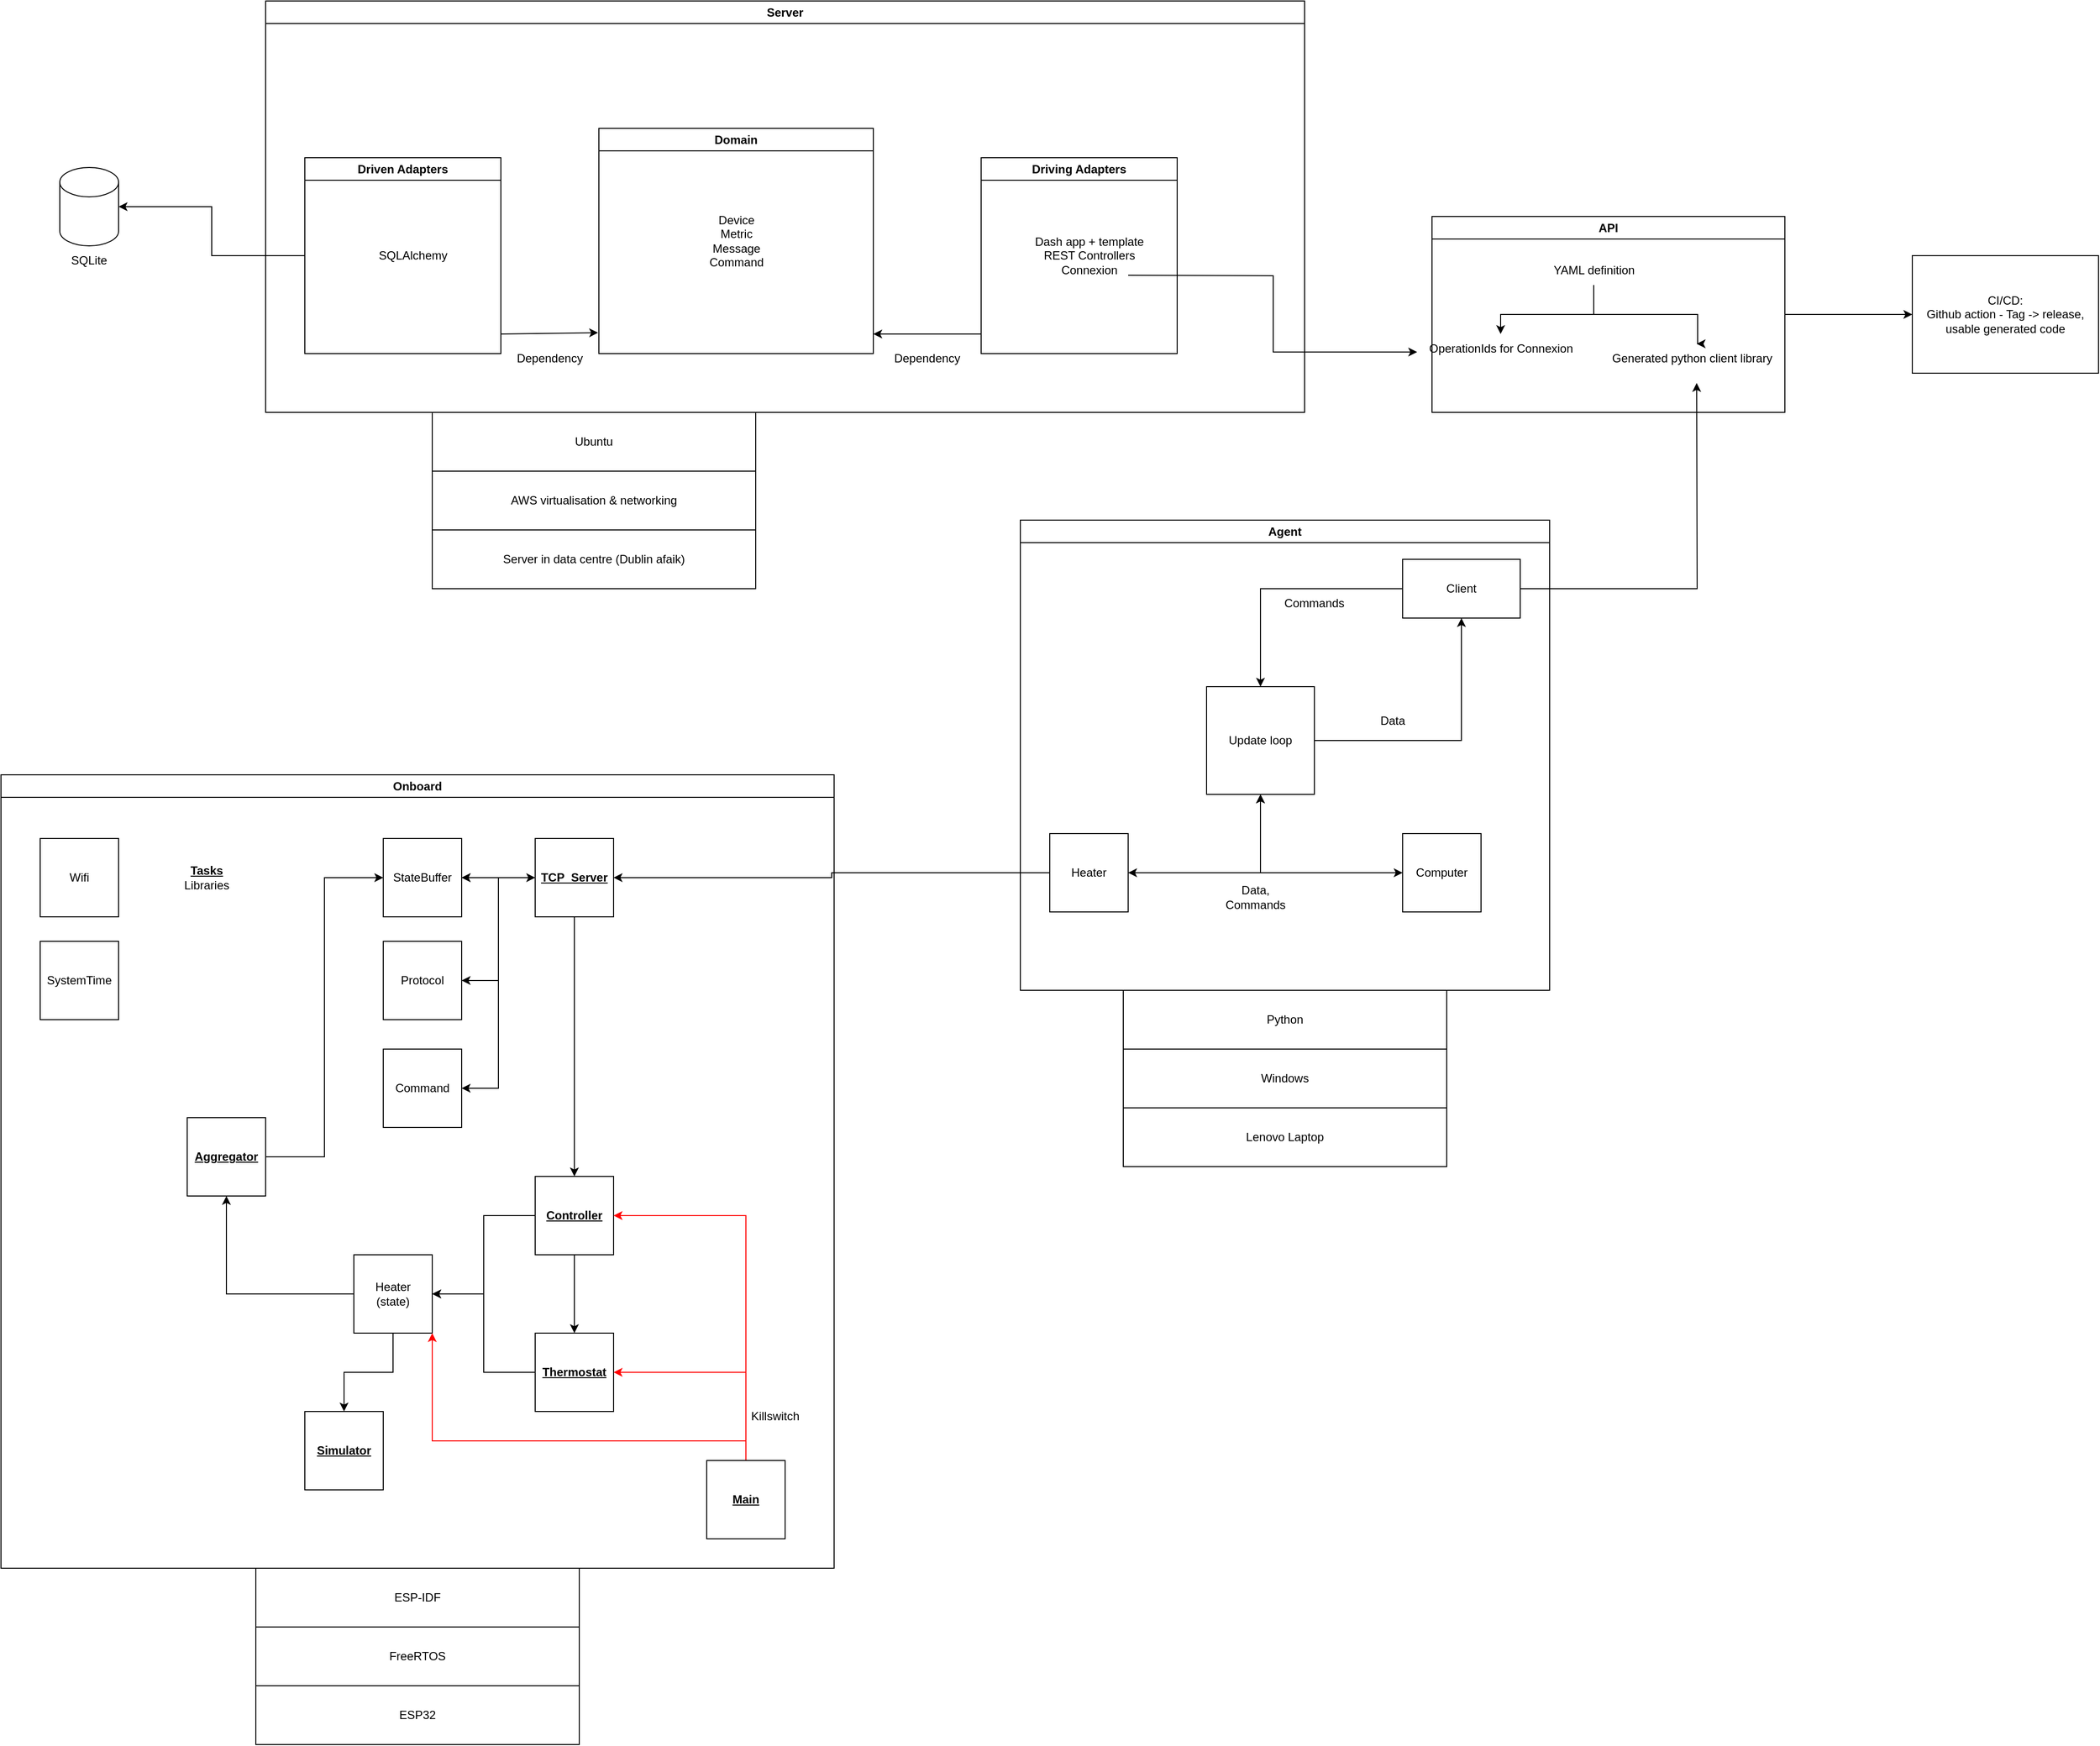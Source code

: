 <mxfile version="24.8.6">
  <diagram name="Page-1" id="ZYCsGdM-G6zj-6ONgc5r">
    <mxGraphModel dx="5150" dy="1767" grid="1" gridSize="10" guides="1" tooltips="1" connect="1" arrows="1" fold="1" page="1" pageScale="1" pageWidth="850" pageHeight="1100" math="0" shadow="0">
      <root>
        <mxCell id="0" />
        <mxCell id="1" parent="0" />
        <mxCell id="SbpHxmQpAISH4jzBrHbH-1" value="Server" style="swimlane;whiteSpace=wrap;html=1;startSize=23;" vertex="1" parent="1">
          <mxGeometry x="-220" y="220" width="1060" height="420" as="geometry" />
        </mxCell>
        <mxCell id="SbpHxmQpAISH4jzBrHbH-3" value="Driving Adapters" style="swimlane;whiteSpace=wrap;html=1;" vertex="1" parent="SbpHxmQpAISH4jzBrHbH-1">
          <mxGeometry x="730" y="160" width="200" height="200" as="geometry" />
        </mxCell>
        <mxCell id="SbpHxmQpAISH4jzBrHbH-4" value="Dash app + template&lt;div&gt;REST Controllers&lt;/div&gt;&lt;div&gt;Connexion&lt;/div&gt;" style="text;html=1;align=center;verticalAlign=middle;resizable=0;points=[];autosize=1;strokeColor=none;fillColor=none;" vertex="1" parent="SbpHxmQpAISH4jzBrHbH-3">
          <mxGeometry x="45" y="70" width="130" height="60" as="geometry" />
        </mxCell>
        <mxCell id="SbpHxmQpAISH4jzBrHbH-5" value="Driven Adapters" style="swimlane;whiteSpace=wrap;html=1;" vertex="1" parent="SbpHxmQpAISH4jzBrHbH-1">
          <mxGeometry x="40" y="160" width="200" height="200" as="geometry" />
        </mxCell>
        <mxCell id="SbpHxmQpAISH4jzBrHbH-6" value="SQLAlchemy" style="text;html=1;align=center;verticalAlign=middle;resizable=0;points=[];autosize=1;strokeColor=none;fillColor=none;" vertex="1" parent="SbpHxmQpAISH4jzBrHbH-5">
          <mxGeometry x="65" y="85" width="90" height="30" as="geometry" />
        </mxCell>
        <mxCell id="SbpHxmQpAISH4jzBrHbH-9" value="" style="endArrow=classic;html=1;rounded=0;entryX=1;entryY=0.818;entryDx=0;entryDy=0;entryPerimeter=0;" edge="1" parent="SbpHxmQpAISH4jzBrHbH-1">
          <mxGeometry width="50" height="50" relative="1" as="geometry">
            <mxPoint x="730" y="340" as="sourcePoint" />
            <mxPoint x="620" y="339.96" as="targetPoint" />
          </mxGeometry>
        </mxCell>
        <mxCell id="SbpHxmQpAISH4jzBrHbH-11" value="Dependency" style="text;html=1;align=center;verticalAlign=middle;whiteSpace=wrap;rounded=0;" vertex="1" parent="SbpHxmQpAISH4jzBrHbH-1">
          <mxGeometry x="260" y="350" width="60" height="30" as="geometry" />
        </mxCell>
        <mxCell id="SbpHxmQpAISH4jzBrHbH-12" value="Dependency" style="text;html=1;align=center;verticalAlign=middle;whiteSpace=wrap;rounded=0;" vertex="1" parent="SbpHxmQpAISH4jzBrHbH-1">
          <mxGeometry x="645" y="350" width="60" height="30" as="geometry" />
        </mxCell>
        <mxCell id="SbpHxmQpAISH4jzBrHbH-90" value="Domain" style="swimlane;whiteSpace=wrap;html=1;" vertex="1" parent="SbpHxmQpAISH4jzBrHbH-1">
          <mxGeometry x="340" y="130" width="280" height="230" as="geometry" />
        </mxCell>
        <mxCell id="SbpHxmQpAISH4jzBrHbH-91" value="Device&lt;div&gt;Metric&lt;/div&gt;&lt;div&gt;Message&lt;/div&gt;&lt;div&gt;Command&lt;/div&gt;" style="text;html=1;align=center;verticalAlign=middle;resizable=0;points=[];autosize=1;strokeColor=none;fillColor=none;" vertex="1" parent="SbpHxmQpAISH4jzBrHbH-90">
          <mxGeometry x="100" y="80" width="80" height="70" as="geometry" />
        </mxCell>
        <mxCell id="SbpHxmQpAISH4jzBrHbH-8" value="" style="endArrow=classic;html=1;rounded=0;entryX=-0.003;entryY=0.812;entryDx=0;entryDy=0;entryPerimeter=0;" edge="1" parent="1">
          <mxGeometry width="50" height="50" relative="1" as="geometry">
            <mxPoint x="20" y="560" as="sourcePoint" />
            <mxPoint x="119.16" y="558.64" as="targetPoint" />
          </mxGeometry>
        </mxCell>
        <mxCell id="SbpHxmQpAISH4jzBrHbH-89" style="edgeStyle=orthogonalEdgeStyle;rounded=0;orthogonalLoop=1;jettySize=auto;html=1;entryX=0;entryY=0.5;entryDx=0;entryDy=0;" edge="1" parent="1" source="SbpHxmQpAISH4jzBrHbH-13" target="SbpHxmQpAISH4jzBrHbH-88">
          <mxGeometry relative="1" as="geometry" />
        </mxCell>
        <mxCell id="SbpHxmQpAISH4jzBrHbH-13" value="API" style="swimlane;whiteSpace=wrap;html=1;" vertex="1" parent="1">
          <mxGeometry x="970" y="440" width="360" height="200" as="geometry" />
        </mxCell>
        <mxCell id="SbpHxmQpAISH4jzBrHbH-16" value="" style="edgeStyle=orthogonalEdgeStyle;rounded=0;orthogonalLoop=1;jettySize=auto;html=1;" edge="1" parent="SbpHxmQpAISH4jzBrHbH-13" source="SbpHxmQpAISH4jzBrHbH-14" target="SbpHxmQpAISH4jzBrHbH-15">
          <mxGeometry relative="1" as="geometry">
            <Array as="points">
              <mxPoint x="165" y="100" />
              <mxPoint x="70" y="100" />
            </Array>
          </mxGeometry>
        </mxCell>
        <mxCell id="SbpHxmQpAISH4jzBrHbH-18" value="" style="edgeStyle=orthogonalEdgeStyle;rounded=0;orthogonalLoop=1;jettySize=auto;html=1;" edge="1" parent="SbpHxmQpAISH4jzBrHbH-13" source="SbpHxmQpAISH4jzBrHbH-14">
          <mxGeometry relative="1" as="geometry">
            <mxPoint x="270" y="130" as="targetPoint" />
            <Array as="points">
              <mxPoint x="165" y="100" />
              <mxPoint x="271" y="100" />
              <mxPoint x="271" y="130" />
            </Array>
          </mxGeometry>
        </mxCell>
        <mxCell id="SbpHxmQpAISH4jzBrHbH-14" value="YAML definition" style="text;html=1;align=center;verticalAlign=middle;resizable=0;points=[];autosize=1;strokeColor=none;fillColor=none;" vertex="1" parent="SbpHxmQpAISH4jzBrHbH-13">
          <mxGeometry x="110" y="40" width="110" height="30" as="geometry" />
        </mxCell>
        <mxCell id="SbpHxmQpAISH4jzBrHbH-15" value="OperationIds for Connexion" style="text;html=1;align=center;verticalAlign=middle;resizable=0;points=[];autosize=1;strokeColor=none;fillColor=none;" vertex="1" parent="SbpHxmQpAISH4jzBrHbH-13">
          <mxGeometry x="-15" y="120" width="170" height="30" as="geometry" />
        </mxCell>
        <mxCell id="SbpHxmQpAISH4jzBrHbH-19" value="Generated python client library" style="text;html=1;align=center;verticalAlign=middle;resizable=0;points=[];autosize=1;strokeColor=none;fillColor=none;" vertex="1" parent="SbpHxmQpAISH4jzBrHbH-13">
          <mxGeometry x="170" y="130" width="190" height="30" as="geometry" />
        </mxCell>
        <mxCell id="SbpHxmQpAISH4jzBrHbH-17" style="edgeStyle=orthogonalEdgeStyle;rounded=0;orthogonalLoop=1;jettySize=auto;html=1;entryX=-0.001;entryY=0.614;entryDx=0;entryDy=0;entryPerimeter=0;" edge="1" parent="1" target="SbpHxmQpAISH4jzBrHbH-15">
          <mxGeometry relative="1" as="geometry">
            <mxPoint x="660" y="500" as="sourcePoint" />
          </mxGeometry>
        </mxCell>
        <mxCell id="SbpHxmQpAISH4jzBrHbH-21" value="" style="shape=cylinder3;whiteSpace=wrap;html=1;boundedLbl=1;backgroundOutline=1;size=15;" vertex="1" parent="1">
          <mxGeometry x="-430" y="390" width="60" height="80" as="geometry" />
        </mxCell>
        <mxCell id="SbpHxmQpAISH4jzBrHbH-22" value="SQLite" style="text;html=1;align=center;verticalAlign=middle;whiteSpace=wrap;rounded=0;" vertex="1" parent="1">
          <mxGeometry x="-430" y="470" width="60" height="30" as="geometry" />
        </mxCell>
        <mxCell id="SbpHxmQpAISH4jzBrHbH-23" style="edgeStyle=orthogonalEdgeStyle;rounded=0;orthogonalLoop=1;jettySize=auto;html=1;entryX=1;entryY=0.5;entryDx=0;entryDy=0;entryPerimeter=0;" edge="1" parent="1" source="SbpHxmQpAISH4jzBrHbH-5" target="SbpHxmQpAISH4jzBrHbH-21">
          <mxGeometry relative="1" as="geometry" />
        </mxCell>
        <mxCell id="SbpHxmQpAISH4jzBrHbH-24" value="Agent" style="swimlane;whiteSpace=wrap;html=1;" vertex="1" parent="1">
          <mxGeometry x="550" y="750" width="540" height="480" as="geometry" />
        </mxCell>
        <mxCell id="SbpHxmQpAISH4jzBrHbH-27" style="edgeStyle=orthogonalEdgeStyle;rounded=0;orthogonalLoop=1;jettySize=auto;html=1;" edge="1" parent="SbpHxmQpAISH4jzBrHbH-24" source="SbpHxmQpAISH4jzBrHbH-26">
          <mxGeometry relative="1" as="geometry">
            <mxPoint x="690" y="-140" as="targetPoint" />
          </mxGeometry>
        </mxCell>
        <mxCell id="SbpHxmQpAISH4jzBrHbH-31" style="edgeStyle=orthogonalEdgeStyle;rounded=0;orthogonalLoop=1;jettySize=auto;html=1;entryX=0.5;entryY=0;entryDx=0;entryDy=0;" edge="1" parent="SbpHxmQpAISH4jzBrHbH-24" source="SbpHxmQpAISH4jzBrHbH-26" target="SbpHxmQpAISH4jzBrHbH-28">
          <mxGeometry relative="1" as="geometry" />
        </mxCell>
        <mxCell id="SbpHxmQpAISH4jzBrHbH-26" value="Client" style="rounded=0;whiteSpace=wrap;html=1;" vertex="1" parent="SbpHxmQpAISH4jzBrHbH-24">
          <mxGeometry x="390" y="40" width="120" height="60" as="geometry" />
        </mxCell>
        <mxCell id="SbpHxmQpAISH4jzBrHbH-29" style="edgeStyle=orthogonalEdgeStyle;rounded=0;orthogonalLoop=1;jettySize=auto;html=1;entryX=0.5;entryY=1;entryDx=0;entryDy=0;" edge="1" parent="SbpHxmQpAISH4jzBrHbH-24" source="SbpHxmQpAISH4jzBrHbH-28" target="SbpHxmQpAISH4jzBrHbH-26">
          <mxGeometry relative="1" as="geometry" />
        </mxCell>
        <mxCell id="SbpHxmQpAISH4jzBrHbH-36" style="edgeStyle=orthogonalEdgeStyle;rounded=0;orthogonalLoop=1;jettySize=auto;html=1;entryX=0;entryY=0.5;entryDx=0;entryDy=0;" edge="1" parent="SbpHxmQpAISH4jzBrHbH-24" source="SbpHxmQpAISH4jzBrHbH-28" target="SbpHxmQpAISH4jzBrHbH-35">
          <mxGeometry relative="1" as="geometry">
            <Array as="points">
              <mxPoint x="245" y="360" />
            </Array>
          </mxGeometry>
        </mxCell>
        <mxCell id="SbpHxmQpAISH4jzBrHbH-39" style="edgeStyle=orthogonalEdgeStyle;rounded=0;orthogonalLoop=1;jettySize=auto;html=1;entryX=1;entryY=0.5;entryDx=0;entryDy=0;" edge="1" parent="SbpHxmQpAISH4jzBrHbH-24" source="SbpHxmQpAISH4jzBrHbH-28" target="SbpHxmQpAISH4jzBrHbH-33">
          <mxGeometry relative="1" as="geometry">
            <Array as="points">
              <mxPoint x="245" y="360" />
            </Array>
          </mxGeometry>
        </mxCell>
        <mxCell id="SbpHxmQpAISH4jzBrHbH-28" value="Update loop" style="whiteSpace=wrap;html=1;aspect=fixed;" vertex="1" parent="SbpHxmQpAISH4jzBrHbH-24">
          <mxGeometry x="190" y="170" width="110" height="110" as="geometry" />
        </mxCell>
        <mxCell id="SbpHxmQpAISH4jzBrHbH-30" value="Data" style="text;html=1;align=center;verticalAlign=middle;whiteSpace=wrap;rounded=0;" vertex="1" parent="SbpHxmQpAISH4jzBrHbH-24">
          <mxGeometry x="350" y="190" width="60" height="30" as="geometry" />
        </mxCell>
        <mxCell id="SbpHxmQpAISH4jzBrHbH-32" value="Commands" style="text;html=1;align=center;verticalAlign=middle;whiteSpace=wrap;rounded=0;" vertex="1" parent="SbpHxmQpAISH4jzBrHbH-24">
          <mxGeometry x="270" y="70" width="60" height="30" as="geometry" />
        </mxCell>
        <mxCell id="SbpHxmQpAISH4jzBrHbH-38" style="edgeStyle=orthogonalEdgeStyle;rounded=0;orthogonalLoop=1;jettySize=auto;html=1;entryX=0.5;entryY=1;entryDx=0;entryDy=0;" edge="1" parent="SbpHxmQpAISH4jzBrHbH-24" source="SbpHxmQpAISH4jzBrHbH-33" target="SbpHxmQpAISH4jzBrHbH-28">
          <mxGeometry relative="1" as="geometry" />
        </mxCell>
        <mxCell id="SbpHxmQpAISH4jzBrHbH-33" value="Heater" style="whiteSpace=wrap;html=1;aspect=fixed;" vertex="1" parent="SbpHxmQpAISH4jzBrHbH-24">
          <mxGeometry x="30" y="320" width="80" height="80" as="geometry" />
        </mxCell>
        <mxCell id="SbpHxmQpAISH4jzBrHbH-37" style="edgeStyle=orthogonalEdgeStyle;rounded=0;orthogonalLoop=1;jettySize=auto;html=1;entryX=0.5;entryY=1;entryDx=0;entryDy=0;" edge="1" parent="SbpHxmQpAISH4jzBrHbH-24" source="SbpHxmQpAISH4jzBrHbH-35" target="SbpHxmQpAISH4jzBrHbH-28">
          <mxGeometry relative="1" as="geometry" />
        </mxCell>
        <mxCell id="SbpHxmQpAISH4jzBrHbH-35" value="Computer" style="whiteSpace=wrap;html=1;aspect=fixed;" vertex="1" parent="SbpHxmQpAISH4jzBrHbH-24">
          <mxGeometry x="390" y="320" width="80" height="80" as="geometry" />
        </mxCell>
        <mxCell id="SbpHxmQpAISH4jzBrHbH-40" value="Data, Commands" style="text;html=1;align=center;verticalAlign=middle;whiteSpace=wrap;rounded=0;" vertex="1" parent="SbpHxmQpAISH4jzBrHbH-24">
          <mxGeometry x="210" y="370" width="60" height="30" as="geometry" />
        </mxCell>
        <mxCell id="SbpHxmQpAISH4jzBrHbH-41" value="Onboard" style="swimlane;whiteSpace=wrap;html=1;" vertex="1" parent="1">
          <mxGeometry x="-490" y="1010" width="850" height="810" as="geometry" />
        </mxCell>
        <mxCell id="SbpHxmQpAISH4jzBrHbH-49" value="" style="edgeStyle=orthogonalEdgeStyle;rounded=0;orthogonalLoop=1;jettySize=auto;html=1;" edge="1" parent="SbpHxmQpAISH4jzBrHbH-41" source="SbpHxmQpAISH4jzBrHbH-46" target="SbpHxmQpAISH4jzBrHbH-48">
          <mxGeometry relative="1" as="geometry" />
        </mxCell>
        <mxCell id="SbpHxmQpAISH4jzBrHbH-51" value="" style="edgeStyle=orthogonalEdgeStyle;rounded=0;orthogonalLoop=1;jettySize=auto;html=1;" edge="1" parent="SbpHxmQpAISH4jzBrHbH-41" source="SbpHxmQpAISH4jzBrHbH-46" target="SbpHxmQpAISH4jzBrHbH-50">
          <mxGeometry relative="1" as="geometry" />
        </mxCell>
        <mxCell id="SbpHxmQpAISH4jzBrHbH-54" value="" style="edgeStyle=orthogonalEdgeStyle;rounded=0;orthogonalLoop=1;jettySize=auto;html=1;" edge="1" parent="SbpHxmQpAISH4jzBrHbH-41" source="SbpHxmQpAISH4jzBrHbH-46" target="SbpHxmQpAISH4jzBrHbH-48">
          <mxGeometry relative="1" as="geometry" />
        </mxCell>
        <mxCell id="SbpHxmQpAISH4jzBrHbH-58" style="edgeStyle=orthogonalEdgeStyle;rounded=0;orthogonalLoop=1;jettySize=auto;html=1;entryX=1;entryY=0.5;entryDx=0;entryDy=0;" edge="1" parent="SbpHxmQpAISH4jzBrHbH-41" source="SbpHxmQpAISH4jzBrHbH-46" target="SbpHxmQpAISH4jzBrHbH-56">
          <mxGeometry relative="1" as="geometry" />
        </mxCell>
        <mxCell id="SbpHxmQpAISH4jzBrHbH-59" style="edgeStyle=orthogonalEdgeStyle;rounded=0;orthogonalLoop=1;jettySize=auto;html=1;entryX=1;entryY=0.5;entryDx=0;entryDy=0;" edge="1" parent="SbpHxmQpAISH4jzBrHbH-41" source="SbpHxmQpAISH4jzBrHbH-46" target="SbpHxmQpAISH4jzBrHbH-57">
          <mxGeometry relative="1" as="geometry" />
        </mxCell>
        <mxCell id="SbpHxmQpAISH4jzBrHbH-46" value="&lt;b&gt;&lt;u&gt;TCP_Server&lt;/u&gt;&lt;/b&gt;" style="whiteSpace=wrap;html=1;aspect=fixed;" vertex="1" parent="SbpHxmQpAISH4jzBrHbH-41">
          <mxGeometry x="545" y="65" width="80" height="80" as="geometry" />
        </mxCell>
        <mxCell id="SbpHxmQpAISH4jzBrHbH-62" style="edgeStyle=orthogonalEdgeStyle;rounded=0;orthogonalLoop=1;jettySize=auto;html=1;entryX=0;entryY=0.5;entryDx=0;entryDy=0;" edge="1" parent="SbpHxmQpAISH4jzBrHbH-41" source="SbpHxmQpAISH4jzBrHbH-48" target="SbpHxmQpAISH4jzBrHbH-46">
          <mxGeometry relative="1" as="geometry" />
        </mxCell>
        <mxCell id="SbpHxmQpAISH4jzBrHbH-48" value="StateBuffer" style="whiteSpace=wrap;html=1;aspect=fixed;" vertex="1" parent="SbpHxmQpAISH4jzBrHbH-41">
          <mxGeometry x="390" y="65" width="80" height="80" as="geometry" />
        </mxCell>
        <mxCell id="SbpHxmQpAISH4jzBrHbH-53" value="" style="edgeStyle=orthogonalEdgeStyle;rounded=0;orthogonalLoop=1;jettySize=auto;html=1;" edge="1" parent="SbpHxmQpAISH4jzBrHbH-41" source="SbpHxmQpAISH4jzBrHbH-50" target="SbpHxmQpAISH4jzBrHbH-52">
          <mxGeometry relative="1" as="geometry" />
        </mxCell>
        <mxCell id="SbpHxmQpAISH4jzBrHbH-64" style="edgeStyle=orthogonalEdgeStyle;rounded=0;orthogonalLoop=1;jettySize=auto;html=1;entryX=1;entryY=0.5;entryDx=0;entryDy=0;" edge="1" parent="SbpHxmQpAISH4jzBrHbH-41" source="SbpHxmQpAISH4jzBrHbH-50" target="SbpHxmQpAISH4jzBrHbH-63">
          <mxGeometry relative="1" as="geometry" />
        </mxCell>
        <mxCell id="SbpHxmQpAISH4jzBrHbH-50" value="&lt;b&gt;&lt;u&gt;Controller&lt;/u&gt;&lt;/b&gt;" style="whiteSpace=wrap;html=1;aspect=fixed;" vertex="1" parent="SbpHxmQpAISH4jzBrHbH-41">
          <mxGeometry x="545" y="410" width="80" height="80" as="geometry" />
        </mxCell>
        <mxCell id="SbpHxmQpAISH4jzBrHbH-65" style="edgeStyle=orthogonalEdgeStyle;rounded=0;orthogonalLoop=1;jettySize=auto;html=1;entryX=1;entryY=0.5;entryDx=0;entryDy=0;" edge="1" parent="SbpHxmQpAISH4jzBrHbH-41" source="SbpHxmQpAISH4jzBrHbH-52" target="SbpHxmQpAISH4jzBrHbH-63">
          <mxGeometry relative="1" as="geometry" />
        </mxCell>
        <mxCell id="SbpHxmQpAISH4jzBrHbH-52" value="&lt;b&gt;&lt;u&gt;Thermostat&lt;/u&gt;&lt;/b&gt;" style="whiteSpace=wrap;html=1;aspect=fixed;" vertex="1" parent="SbpHxmQpAISH4jzBrHbH-41">
          <mxGeometry x="545" y="570" width="80" height="80" as="geometry" />
        </mxCell>
        <mxCell id="SbpHxmQpAISH4jzBrHbH-56" value="Protocol" style="whiteSpace=wrap;html=1;aspect=fixed;" vertex="1" parent="SbpHxmQpAISH4jzBrHbH-41">
          <mxGeometry x="390" y="170" width="80" height="80" as="geometry" />
        </mxCell>
        <mxCell id="SbpHxmQpAISH4jzBrHbH-57" value="Command" style="whiteSpace=wrap;html=1;aspect=fixed;" vertex="1" parent="SbpHxmQpAISH4jzBrHbH-41">
          <mxGeometry x="390" y="280" width="80" height="80" as="geometry" />
        </mxCell>
        <mxCell id="SbpHxmQpAISH4jzBrHbH-67" style="edgeStyle=orthogonalEdgeStyle;rounded=0;orthogonalLoop=1;jettySize=auto;html=1;entryX=0.5;entryY=1;entryDx=0;entryDy=0;" edge="1" parent="SbpHxmQpAISH4jzBrHbH-41" source="SbpHxmQpAISH4jzBrHbH-63" target="SbpHxmQpAISH4jzBrHbH-66">
          <mxGeometry relative="1" as="geometry" />
        </mxCell>
        <mxCell id="SbpHxmQpAISH4jzBrHbH-77" value="" style="edgeStyle=orthogonalEdgeStyle;rounded=0;orthogonalLoop=1;jettySize=auto;html=1;" edge="1" parent="SbpHxmQpAISH4jzBrHbH-41" source="SbpHxmQpAISH4jzBrHbH-63" target="SbpHxmQpAISH4jzBrHbH-76">
          <mxGeometry relative="1" as="geometry" />
        </mxCell>
        <mxCell id="SbpHxmQpAISH4jzBrHbH-63" value="Heater&lt;div&gt;(state)&lt;/div&gt;" style="whiteSpace=wrap;html=1;aspect=fixed;" vertex="1" parent="SbpHxmQpAISH4jzBrHbH-41">
          <mxGeometry x="360" y="490" width="80" height="80" as="geometry" />
        </mxCell>
        <mxCell id="SbpHxmQpAISH4jzBrHbH-68" style="edgeStyle=orthogonalEdgeStyle;rounded=0;orthogonalLoop=1;jettySize=auto;html=1;entryX=0;entryY=0.5;entryDx=0;entryDy=0;" edge="1" parent="SbpHxmQpAISH4jzBrHbH-41" source="SbpHxmQpAISH4jzBrHbH-66" target="SbpHxmQpAISH4jzBrHbH-48">
          <mxGeometry relative="1" as="geometry" />
        </mxCell>
        <mxCell id="SbpHxmQpAISH4jzBrHbH-66" value="&lt;b&gt;&lt;u&gt;Aggregator&lt;/u&gt;&lt;/b&gt;" style="whiteSpace=wrap;html=1;aspect=fixed;" vertex="1" parent="SbpHxmQpAISH4jzBrHbH-41">
          <mxGeometry x="190" y="350" width="80" height="80" as="geometry" />
        </mxCell>
        <mxCell id="SbpHxmQpAISH4jzBrHbH-76" value="&lt;b&gt;&lt;u&gt;Simulator&lt;/u&gt;&lt;/b&gt;" style="whiteSpace=wrap;html=1;aspect=fixed;" vertex="1" parent="SbpHxmQpAISH4jzBrHbH-41">
          <mxGeometry x="310" y="650" width="80" height="80" as="geometry" />
        </mxCell>
        <mxCell id="SbpHxmQpAISH4jzBrHbH-78" value="Wifi" style="whiteSpace=wrap;html=1;aspect=fixed;" vertex="1" parent="SbpHxmQpAISH4jzBrHbH-41">
          <mxGeometry x="40" y="65" width="80" height="80" as="geometry" />
        </mxCell>
        <mxCell id="SbpHxmQpAISH4jzBrHbH-79" value="SystemTime" style="whiteSpace=wrap;html=1;aspect=fixed;" vertex="1" parent="SbpHxmQpAISH4jzBrHbH-41">
          <mxGeometry x="40" y="170" width="80" height="80" as="geometry" />
        </mxCell>
        <mxCell id="SbpHxmQpAISH4jzBrHbH-81" value="&lt;u style=&quot;font-weight: bold;&quot;&gt;Tasks&lt;/u&gt;&lt;br&gt;Libraries" style="text;html=1;align=center;verticalAlign=middle;whiteSpace=wrap;rounded=0;" vertex="1" parent="SbpHxmQpAISH4jzBrHbH-41">
          <mxGeometry x="180" y="90" width="60" height="30" as="geometry" />
        </mxCell>
        <mxCell id="SbpHxmQpAISH4jzBrHbH-84" style="edgeStyle=orthogonalEdgeStyle;rounded=0;orthogonalLoop=1;jettySize=auto;html=1;entryX=1;entryY=0.5;entryDx=0;entryDy=0;strokeColor=#FF0000;" edge="1" parent="SbpHxmQpAISH4jzBrHbH-41" source="SbpHxmQpAISH4jzBrHbH-82" target="SbpHxmQpAISH4jzBrHbH-52">
          <mxGeometry relative="1" as="geometry">
            <Array as="points">
              <mxPoint x="760" y="610" />
            </Array>
          </mxGeometry>
        </mxCell>
        <mxCell id="SbpHxmQpAISH4jzBrHbH-85" style="edgeStyle=orthogonalEdgeStyle;rounded=0;orthogonalLoop=1;jettySize=auto;html=1;entryX=1;entryY=1;entryDx=0;entryDy=0;strokeColor=#FF0000;" edge="1" parent="SbpHxmQpAISH4jzBrHbH-41" source="SbpHxmQpAISH4jzBrHbH-82" target="SbpHxmQpAISH4jzBrHbH-63">
          <mxGeometry relative="1" as="geometry">
            <Array as="points">
              <mxPoint x="760" y="680" />
              <mxPoint x="440" y="680" />
            </Array>
          </mxGeometry>
        </mxCell>
        <mxCell id="SbpHxmQpAISH4jzBrHbH-86" style="edgeStyle=orthogonalEdgeStyle;rounded=0;orthogonalLoop=1;jettySize=auto;html=1;entryX=1;entryY=0.5;entryDx=0;entryDy=0;strokeColor=#FF0000;" edge="1" parent="SbpHxmQpAISH4jzBrHbH-41" source="SbpHxmQpAISH4jzBrHbH-82" target="SbpHxmQpAISH4jzBrHbH-50">
          <mxGeometry relative="1" as="geometry">
            <Array as="points">
              <mxPoint x="760" y="450" />
            </Array>
          </mxGeometry>
        </mxCell>
        <mxCell id="SbpHxmQpAISH4jzBrHbH-82" value="&lt;b&gt;&lt;u&gt;Main&lt;/u&gt;&lt;/b&gt;" style="whiteSpace=wrap;html=1;aspect=fixed;" vertex="1" parent="SbpHxmQpAISH4jzBrHbH-41">
          <mxGeometry x="720" y="700" width="80" height="80" as="geometry" />
        </mxCell>
        <mxCell id="SbpHxmQpAISH4jzBrHbH-87" value="Killswitch" style="text;html=1;align=center;verticalAlign=middle;whiteSpace=wrap;rounded=0;" vertex="1" parent="SbpHxmQpAISH4jzBrHbH-41">
          <mxGeometry x="760" y="640" width="60" height="30" as="geometry" />
        </mxCell>
        <mxCell id="SbpHxmQpAISH4jzBrHbH-42" value="Ubuntu" style="rounded=0;whiteSpace=wrap;html=1;" vertex="1" parent="1">
          <mxGeometry x="-50" y="640" width="330" height="60" as="geometry" />
        </mxCell>
        <mxCell id="SbpHxmQpAISH4jzBrHbH-43" value="Windows" style="rounded=0;whiteSpace=wrap;html=1;" vertex="1" parent="1">
          <mxGeometry x="655" y="1290" width="330" height="60" as="geometry" />
        </mxCell>
        <mxCell id="SbpHxmQpAISH4jzBrHbH-44" value="Python" style="rounded=0;whiteSpace=wrap;html=1;" vertex="1" parent="1">
          <mxGeometry x="655" y="1230" width="330" height="60" as="geometry" />
        </mxCell>
        <mxCell id="SbpHxmQpAISH4jzBrHbH-47" value="" style="edgeStyle=orthogonalEdgeStyle;rounded=0;orthogonalLoop=1;jettySize=auto;html=1;" edge="1" parent="1" source="SbpHxmQpAISH4jzBrHbH-33" target="SbpHxmQpAISH4jzBrHbH-46">
          <mxGeometry relative="1" as="geometry" />
        </mxCell>
        <mxCell id="SbpHxmQpAISH4jzBrHbH-70" value="ESP-IDF" style="rounded=0;whiteSpace=wrap;html=1;" vertex="1" parent="1">
          <mxGeometry x="-230" y="1820" width="330" height="60" as="geometry" />
        </mxCell>
        <mxCell id="SbpHxmQpAISH4jzBrHbH-71" value="FreeRTOS" style="rounded=0;whiteSpace=wrap;html=1;" vertex="1" parent="1">
          <mxGeometry x="-230" y="1880" width="330" height="60" as="geometry" />
        </mxCell>
        <mxCell id="SbpHxmQpAISH4jzBrHbH-72" value="ESP32" style="rounded=0;whiteSpace=wrap;html=1;" vertex="1" parent="1">
          <mxGeometry x="-230" y="1940" width="330" height="60" as="geometry" />
        </mxCell>
        <mxCell id="SbpHxmQpAISH4jzBrHbH-73" value="Lenovo Laptop" style="rounded=0;whiteSpace=wrap;html=1;" vertex="1" parent="1">
          <mxGeometry x="655" y="1350" width="330" height="60" as="geometry" />
        </mxCell>
        <mxCell id="SbpHxmQpAISH4jzBrHbH-74" value="AWS virtualisation &amp;amp; networking" style="rounded=0;whiteSpace=wrap;html=1;" vertex="1" parent="1">
          <mxGeometry x="-50" y="700" width="330" height="60" as="geometry" />
        </mxCell>
        <mxCell id="SbpHxmQpAISH4jzBrHbH-75" value="Server in data centre (Dublin afaik)" style="rounded=0;whiteSpace=wrap;html=1;" vertex="1" parent="1">
          <mxGeometry x="-50" y="760" width="330" height="60" as="geometry" />
        </mxCell>
        <mxCell id="SbpHxmQpAISH4jzBrHbH-88" value="CI/CD:&lt;div&gt;Github action - Tag -&amp;gt; release, usable generated code&lt;/div&gt;" style="rounded=0;whiteSpace=wrap;html=1;" vertex="1" parent="1">
          <mxGeometry x="1460" y="480" width="190" height="120" as="geometry" />
        </mxCell>
      </root>
    </mxGraphModel>
  </diagram>
</mxfile>
